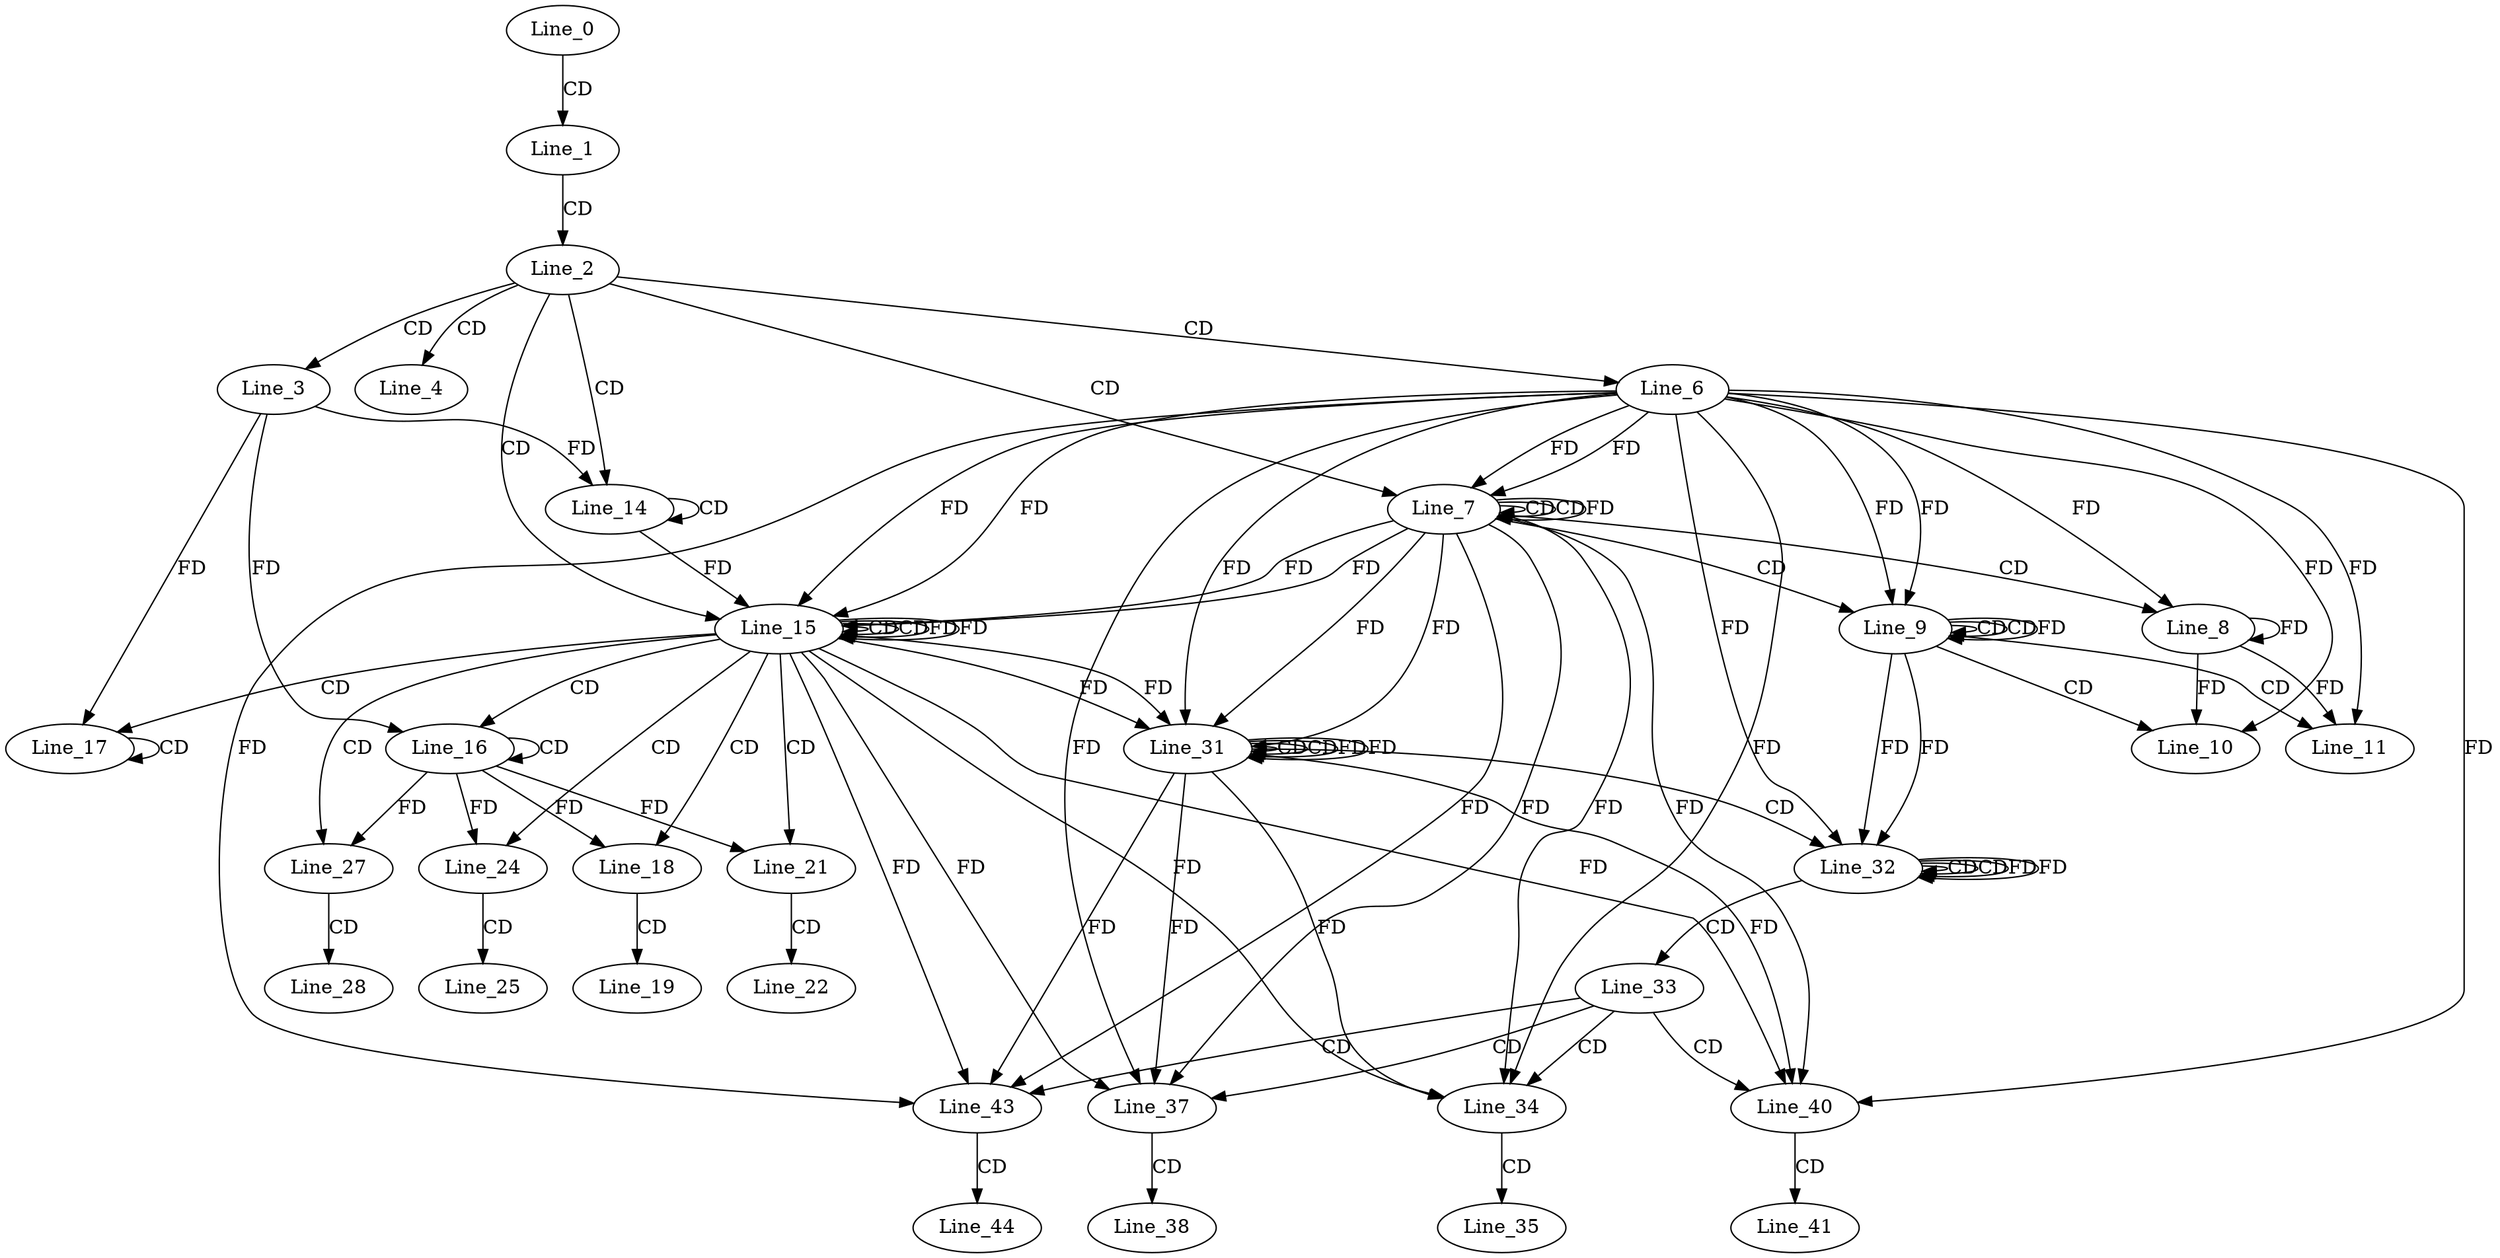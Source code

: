 digraph G {
  Line_0;
  Line_1;
  Line_2;
  Line_3;
  Line_4;
  Line_6;
  Line_7;
  Line_7;
  Line_7;
  Line_8;
  Line_9;
  Line_9;
  Line_9;
  Line_10;
  Line_11;
  Line_14;
  Line_14;
  Line_15;
  Line_15;
  Line_15;
  Line_16;
  Line_16;
  Line_16;
  Line_17;
  Line_17;
  Line_18;
  Line_19;
  Line_21;
  Line_22;
  Line_24;
  Line_25;
  Line_27;
  Line_28;
  Line_31;
  Line_31;
  Line_31;
  Line_32;
  Line_32;
  Line_32;
  Line_33;
  Line_34;
  Line_35;
  Line_37;
  Line_38;
  Line_40;
  Line_41;
  Line_43;
  Line_44;
  Line_0 -> Line_1 [ label="CD" ];
  Line_1 -> Line_2 [ label="CD" ];
  Line_2 -> Line_3 [ label="CD" ];
  Line_2 -> Line_4 [ label="CD" ];
  Line_2 -> Line_6 [ label="CD" ];
  Line_2 -> Line_7 [ label="CD" ];
  Line_7 -> Line_7 [ label="CD" ];
  Line_6 -> Line_7 [ label="FD" ];
  Line_7 -> Line_7 [ label="CD" ];
  Line_7 -> Line_7 [ label="FD" ];
  Line_6 -> Line_7 [ label="FD" ];
  Line_7 -> Line_8 [ label="CD" ];
  Line_8 -> Line_8 [ label="FD" ];
  Line_6 -> Line_8 [ label="FD" ];
  Line_7 -> Line_9 [ label="CD" ];
  Line_9 -> Line_9 [ label="CD" ];
  Line_6 -> Line_9 [ label="FD" ];
  Line_9 -> Line_9 [ label="CD" ];
  Line_9 -> Line_9 [ label="FD" ];
  Line_6 -> Line_9 [ label="FD" ];
  Line_9 -> Line_10 [ label="CD" ];
  Line_8 -> Line_10 [ label="FD" ];
  Line_6 -> Line_10 [ label="FD" ];
  Line_9 -> Line_11 [ label="CD" ];
  Line_8 -> Line_11 [ label="FD" ];
  Line_6 -> Line_11 [ label="FD" ];
  Line_2 -> Line_14 [ label="CD" ];
  Line_14 -> Line_14 [ label="CD" ];
  Line_3 -> Line_14 [ label="FD" ];
  Line_2 -> Line_15 [ label="CD" ];
  Line_15 -> Line_15 [ label="CD" ];
  Line_7 -> Line_15 [ label="FD" ];
  Line_6 -> Line_15 [ label="FD" ];
  Line_14 -> Line_15 [ label="FD" ];
  Line_15 -> Line_15 [ label="CD" ];
  Line_15 -> Line_15 [ label="FD" ];
  Line_7 -> Line_15 [ label="FD" ];
  Line_6 -> Line_15 [ label="FD" ];
  Line_15 -> Line_16 [ label="CD" ];
  Line_16 -> Line_16 [ label="CD" ];
  Line_3 -> Line_16 [ label="FD" ];
  Line_15 -> Line_17 [ label="CD" ];
  Line_17 -> Line_17 [ label="CD" ];
  Line_3 -> Line_17 [ label="FD" ];
  Line_15 -> Line_18 [ label="CD" ];
  Line_16 -> Line_18 [ label="FD" ];
  Line_18 -> Line_19 [ label="CD" ];
  Line_15 -> Line_21 [ label="CD" ];
  Line_16 -> Line_21 [ label="FD" ];
  Line_21 -> Line_22 [ label="CD" ];
  Line_15 -> Line_24 [ label="CD" ];
  Line_16 -> Line_24 [ label="FD" ];
  Line_24 -> Line_25 [ label="CD" ];
  Line_15 -> Line_27 [ label="CD" ];
  Line_16 -> Line_27 [ label="FD" ];
  Line_27 -> Line_28 [ label="CD" ];
  Line_31 -> Line_31 [ label="CD" ];
  Line_15 -> Line_31 [ label="FD" ];
  Line_7 -> Line_31 [ label="FD" ];
  Line_31 -> Line_31 [ label="CD" ];
  Line_31 -> Line_31 [ label="FD" ];
  Line_15 -> Line_31 [ label="FD" ];
  Line_7 -> Line_31 [ label="FD" ];
  Line_6 -> Line_31 [ label="FD" ];
  Line_31 -> Line_32 [ label="CD" ];
  Line_32 -> Line_32 [ label="CD" ];
  Line_9 -> Line_32 [ label="FD" ];
  Line_32 -> Line_32 [ label="CD" ];
  Line_32 -> Line_32 [ label="FD" ];
  Line_9 -> Line_32 [ label="FD" ];
  Line_6 -> Line_32 [ label="FD" ];
  Line_32 -> Line_33 [ label="CD" ];
  Line_33 -> Line_34 [ label="CD" ];
  Line_31 -> Line_34 [ label="FD" ];
  Line_15 -> Line_34 [ label="FD" ];
  Line_7 -> Line_34 [ label="FD" ];
  Line_6 -> Line_34 [ label="FD" ];
  Line_34 -> Line_35 [ label="CD" ];
  Line_33 -> Line_37 [ label="CD" ];
  Line_31 -> Line_37 [ label="FD" ];
  Line_15 -> Line_37 [ label="FD" ];
  Line_7 -> Line_37 [ label="FD" ];
  Line_6 -> Line_37 [ label="FD" ];
  Line_37 -> Line_38 [ label="CD" ];
  Line_33 -> Line_40 [ label="CD" ];
  Line_31 -> Line_40 [ label="FD" ];
  Line_15 -> Line_40 [ label="FD" ];
  Line_7 -> Line_40 [ label="FD" ];
  Line_6 -> Line_40 [ label="FD" ];
  Line_40 -> Line_41 [ label="CD" ];
  Line_33 -> Line_43 [ label="CD" ];
  Line_31 -> Line_43 [ label="FD" ];
  Line_15 -> Line_43 [ label="FD" ];
  Line_7 -> Line_43 [ label="FD" ];
  Line_6 -> Line_43 [ label="FD" ];
  Line_43 -> Line_44 [ label="CD" ];
  Line_15 -> Line_15 [ label="FD" ];
  Line_31 -> Line_31 [ label="FD" ];
  Line_32 -> Line_32 [ label="FD" ];
}
